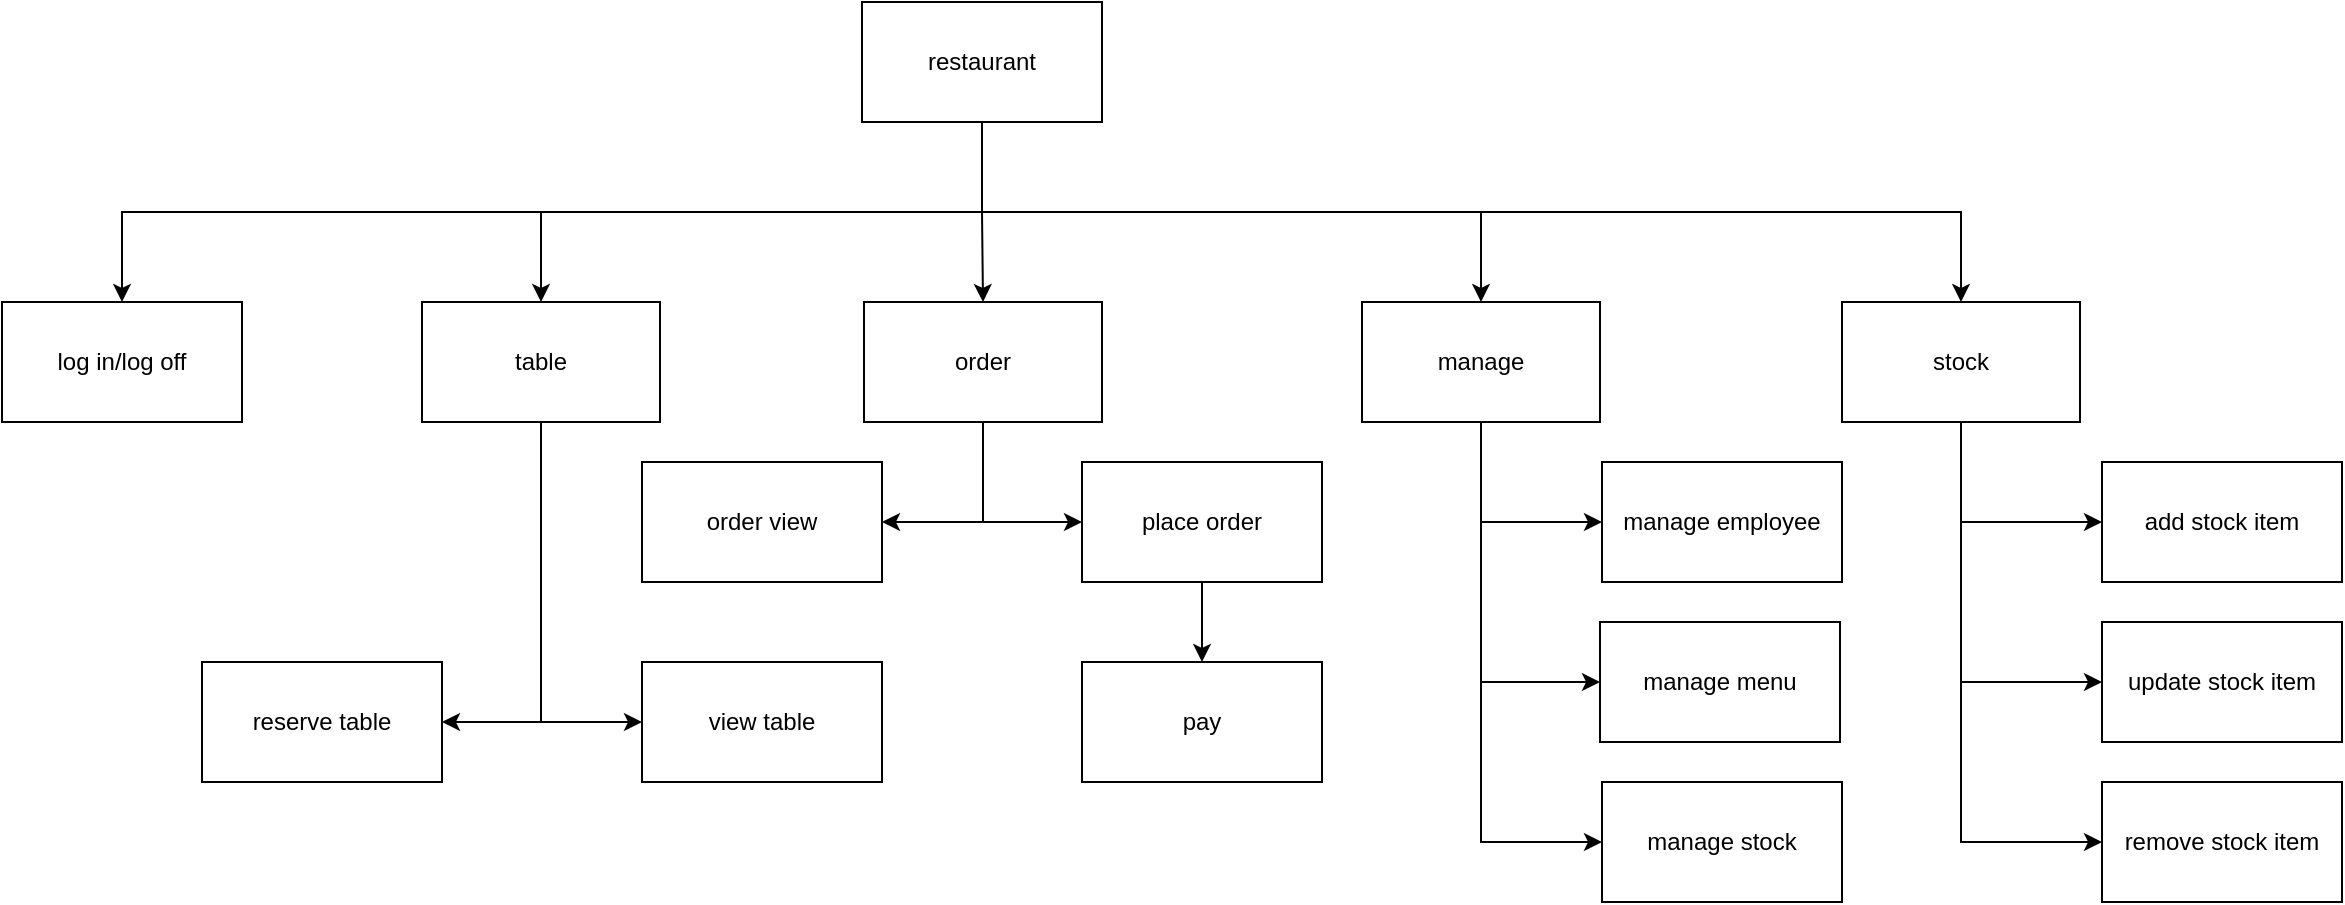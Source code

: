 <mxfile version="21.2.1" type="device">
  <diagram name="Page-1" id="ZDDE2326gmcbjw2YVOf3">
    <mxGraphModel dx="2313" dy="1261" grid="1" gridSize="10" guides="1" tooltips="1" connect="1" arrows="1" fold="1" page="1" pageScale="1" pageWidth="4681" pageHeight="3300" math="0" shadow="0">
      <root>
        <mxCell id="0" />
        <mxCell id="1" parent="0" />
        <mxCell id="qWewhZYoWnIx53V6GJs0-9" style="edgeStyle=orthogonalEdgeStyle;rounded=0;orthogonalLoop=1;jettySize=auto;html=1;exitX=0.5;exitY=1;exitDx=0;exitDy=0;" edge="1" parent="1" source="qWewhZYoWnIx53V6GJs0-1" target="qWewhZYoWnIx53V6GJs0-5">
          <mxGeometry relative="1" as="geometry" />
        </mxCell>
        <mxCell id="qWewhZYoWnIx53V6GJs0-10" style="edgeStyle=orthogonalEdgeStyle;rounded=0;orthogonalLoop=1;jettySize=auto;html=1;exitX=0.5;exitY=1;exitDx=0;exitDy=0;entryX=0.5;entryY=0;entryDx=0;entryDy=0;" edge="1" parent="1" source="qWewhZYoWnIx53V6GJs0-1" target="qWewhZYoWnIx53V6GJs0-3">
          <mxGeometry relative="1" as="geometry" />
        </mxCell>
        <mxCell id="qWewhZYoWnIx53V6GJs0-11" style="edgeStyle=orthogonalEdgeStyle;rounded=0;orthogonalLoop=1;jettySize=auto;html=1;exitX=0.5;exitY=1;exitDx=0;exitDy=0;entryX=0.5;entryY=0;entryDx=0;entryDy=0;" edge="1" parent="1" source="qWewhZYoWnIx53V6GJs0-1" target="qWewhZYoWnIx53V6GJs0-6">
          <mxGeometry relative="1" as="geometry" />
        </mxCell>
        <mxCell id="qWewhZYoWnIx53V6GJs0-12" style="edgeStyle=orthogonalEdgeStyle;rounded=0;orthogonalLoop=1;jettySize=auto;html=1;exitX=0.5;exitY=1;exitDx=0;exitDy=0;entryX=0.5;entryY=0;entryDx=0;entryDy=0;" edge="1" parent="1" source="qWewhZYoWnIx53V6GJs0-1" target="qWewhZYoWnIx53V6GJs0-7">
          <mxGeometry relative="1" as="geometry" />
        </mxCell>
        <mxCell id="qWewhZYoWnIx53V6GJs0-13" style="edgeStyle=orthogonalEdgeStyle;rounded=0;orthogonalLoop=1;jettySize=auto;html=1;exitX=0.5;exitY=1;exitDx=0;exitDy=0;" edge="1" parent="1" source="qWewhZYoWnIx53V6GJs0-1" target="qWewhZYoWnIx53V6GJs0-2">
          <mxGeometry relative="1" as="geometry" />
        </mxCell>
        <mxCell id="qWewhZYoWnIx53V6GJs0-1" value="restaurant" style="rounded=0;whiteSpace=wrap;html=1;" vertex="1" parent="1">
          <mxGeometry x="510" y="50" width="120" height="60" as="geometry" />
        </mxCell>
        <mxCell id="qWewhZYoWnIx53V6GJs0-2" value="log in/log off" style="rounded=0;whiteSpace=wrap;html=1;" vertex="1" parent="1">
          <mxGeometry x="80" y="200" width="120" height="60" as="geometry" />
        </mxCell>
        <mxCell id="qWewhZYoWnIx53V6GJs0-19" style="edgeStyle=orthogonalEdgeStyle;rounded=0;orthogonalLoop=1;jettySize=auto;html=1;exitX=0.5;exitY=1;exitDx=0;exitDy=0;entryX=1;entryY=0.5;entryDx=0;entryDy=0;" edge="1" parent="1" source="qWewhZYoWnIx53V6GJs0-3" target="qWewhZYoWnIx53V6GJs0-18">
          <mxGeometry relative="1" as="geometry" />
        </mxCell>
        <mxCell id="qWewhZYoWnIx53V6GJs0-20" style="edgeStyle=orthogonalEdgeStyle;rounded=0;orthogonalLoop=1;jettySize=auto;html=1;exitX=0.5;exitY=1;exitDx=0;exitDy=0;entryX=0;entryY=0.5;entryDx=0;entryDy=0;" edge="1" parent="1" source="qWewhZYoWnIx53V6GJs0-3" target="qWewhZYoWnIx53V6GJs0-17">
          <mxGeometry relative="1" as="geometry" />
        </mxCell>
        <mxCell id="qWewhZYoWnIx53V6GJs0-3" value="table" style="rounded=0;whiteSpace=wrap;html=1;" vertex="1" parent="1">
          <mxGeometry x="290" y="200" width="119" height="60" as="geometry" />
        </mxCell>
        <mxCell id="qWewhZYoWnIx53V6GJs0-4" value="order view" style="rounded=0;whiteSpace=wrap;html=1;" vertex="1" parent="1">
          <mxGeometry x="400" y="280" width="120" height="60" as="geometry" />
        </mxCell>
        <mxCell id="qWewhZYoWnIx53V6GJs0-15" style="edgeStyle=orthogonalEdgeStyle;rounded=0;orthogonalLoop=1;jettySize=auto;html=1;exitX=0.5;exitY=1;exitDx=0;exitDy=0;entryX=1;entryY=0.5;entryDx=0;entryDy=0;" edge="1" parent="1" source="qWewhZYoWnIx53V6GJs0-5" target="qWewhZYoWnIx53V6GJs0-4">
          <mxGeometry relative="1" as="geometry" />
        </mxCell>
        <mxCell id="qWewhZYoWnIx53V6GJs0-16" style="edgeStyle=orthogonalEdgeStyle;rounded=0;orthogonalLoop=1;jettySize=auto;html=1;exitX=0.5;exitY=1;exitDx=0;exitDy=0;entryX=0;entryY=0.5;entryDx=0;entryDy=0;" edge="1" parent="1" source="qWewhZYoWnIx53V6GJs0-5" target="qWewhZYoWnIx53V6GJs0-14">
          <mxGeometry relative="1" as="geometry" />
        </mxCell>
        <mxCell id="qWewhZYoWnIx53V6GJs0-5" value="order" style="rounded=0;whiteSpace=wrap;html=1;" vertex="1" parent="1">
          <mxGeometry x="511" y="200" width="119" height="60" as="geometry" />
        </mxCell>
        <mxCell id="qWewhZYoWnIx53V6GJs0-24" style="edgeStyle=orthogonalEdgeStyle;rounded=0;orthogonalLoop=1;jettySize=auto;html=1;exitX=0.5;exitY=1;exitDx=0;exitDy=0;entryX=0;entryY=0.5;entryDx=0;entryDy=0;" edge="1" parent="1" source="qWewhZYoWnIx53V6GJs0-6" target="qWewhZYoWnIx53V6GJs0-21">
          <mxGeometry relative="1" as="geometry" />
        </mxCell>
        <mxCell id="qWewhZYoWnIx53V6GJs0-25" style="edgeStyle=orthogonalEdgeStyle;rounded=0;orthogonalLoop=1;jettySize=auto;html=1;exitX=0.5;exitY=1;exitDx=0;exitDy=0;entryX=0;entryY=0.5;entryDx=0;entryDy=0;" edge="1" parent="1" source="qWewhZYoWnIx53V6GJs0-6" target="qWewhZYoWnIx53V6GJs0-23">
          <mxGeometry relative="1" as="geometry" />
        </mxCell>
        <mxCell id="qWewhZYoWnIx53V6GJs0-26" style="edgeStyle=orthogonalEdgeStyle;rounded=0;orthogonalLoop=1;jettySize=auto;html=1;exitX=0.5;exitY=1;exitDx=0;exitDy=0;entryX=0;entryY=0.5;entryDx=0;entryDy=0;" edge="1" parent="1" source="qWewhZYoWnIx53V6GJs0-6" target="qWewhZYoWnIx53V6GJs0-22">
          <mxGeometry relative="1" as="geometry" />
        </mxCell>
        <mxCell id="qWewhZYoWnIx53V6GJs0-6" value="manage" style="rounded=0;whiteSpace=wrap;html=1;" vertex="1" parent="1">
          <mxGeometry x="760" y="200" width="119" height="60" as="geometry" />
        </mxCell>
        <mxCell id="qWewhZYoWnIx53V6GJs0-30" style="edgeStyle=orthogonalEdgeStyle;rounded=0;orthogonalLoop=1;jettySize=auto;html=1;exitX=0.5;exitY=1;exitDx=0;exitDy=0;entryX=0;entryY=0.5;entryDx=0;entryDy=0;" edge="1" parent="1" source="qWewhZYoWnIx53V6GJs0-7" target="qWewhZYoWnIx53V6GJs0-27">
          <mxGeometry relative="1" as="geometry" />
        </mxCell>
        <mxCell id="qWewhZYoWnIx53V6GJs0-31" style="edgeStyle=orthogonalEdgeStyle;rounded=0;orthogonalLoop=1;jettySize=auto;html=1;exitX=0.5;exitY=1;exitDx=0;exitDy=0;entryX=0;entryY=0.5;entryDx=0;entryDy=0;" edge="1" parent="1" source="qWewhZYoWnIx53V6GJs0-7" target="qWewhZYoWnIx53V6GJs0-29">
          <mxGeometry relative="1" as="geometry" />
        </mxCell>
        <mxCell id="qWewhZYoWnIx53V6GJs0-32" style="edgeStyle=orthogonalEdgeStyle;rounded=0;orthogonalLoop=1;jettySize=auto;html=1;exitX=0.5;exitY=1;exitDx=0;exitDy=0;entryX=0;entryY=0.5;entryDx=0;entryDy=0;" edge="1" parent="1" source="qWewhZYoWnIx53V6GJs0-7" target="qWewhZYoWnIx53V6GJs0-28">
          <mxGeometry relative="1" as="geometry" />
        </mxCell>
        <mxCell id="qWewhZYoWnIx53V6GJs0-7" value="stock" style="rounded=0;whiteSpace=wrap;html=1;" vertex="1" parent="1">
          <mxGeometry x="1000" y="200" width="119" height="60" as="geometry" />
        </mxCell>
        <mxCell id="qWewhZYoWnIx53V6GJs0-35" style="edgeStyle=orthogonalEdgeStyle;rounded=0;orthogonalLoop=1;jettySize=auto;html=1;exitX=0.5;exitY=1;exitDx=0;exitDy=0;entryX=0.5;entryY=0;entryDx=0;entryDy=0;" edge="1" parent="1" source="qWewhZYoWnIx53V6GJs0-14" target="qWewhZYoWnIx53V6GJs0-33">
          <mxGeometry relative="1" as="geometry" />
        </mxCell>
        <mxCell id="qWewhZYoWnIx53V6GJs0-14" value="place order" style="rounded=0;whiteSpace=wrap;html=1;" vertex="1" parent="1">
          <mxGeometry x="620" y="280" width="120" height="60" as="geometry" />
        </mxCell>
        <mxCell id="qWewhZYoWnIx53V6GJs0-17" value="view table" style="rounded=0;whiteSpace=wrap;html=1;" vertex="1" parent="1">
          <mxGeometry x="400" y="380" width="120" height="60" as="geometry" />
        </mxCell>
        <mxCell id="qWewhZYoWnIx53V6GJs0-18" value="reserve table" style="rounded=0;whiteSpace=wrap;html=1;" vertex="1" parent="1">
          <mxGeometry x="180" y="380" width="120" height="60" as="geometry" />
        </mxCell>
        <mxCell id="qWewhZYoWnIx53V6GJs0-21" value="manage employee" style="rounded=0;whiteSpace=wrap;html=1;" vertex="1" parent="1">
          <mxGeometry x="880" y="280" width="120" height="60" as="geometry" />
        </mxCell>
        <mxCell id="qWewhZYoWnIx53V6GJs0-22" value="manage stock" style="rounded=0;whiteSpace=wrap;html=1;" vertex="1" parent="1">
          <mxGeometry x="880" y="440" width="120" height="60" as="geometry" />
        </mxCell>
        <mxCell id="qWewhZYoWnIx53V6GJs0-23" value="manage menu" style="rounded=0;whiteSpace=wrap;html=1;" vertex="1" parent="1">
          <mxGeometry x="879" y="360" width="120" height="60" as="geometry" />
        </mxCell>
        <mxCell id="qWewhZYoWnIx53V6GJs0-27" value="add stock item" style="rounded=0;whiteSpace=wrap;html=1;" vertex="1" parent="1">
          <mxGeometry x="1130" y="280" width="120" height="60" as="geometry" />
        </mxCell>
        <mxCell id="qWewhZYoWnIx53V6GJs0-28" value="remove stock item" style="rounded=0;whiteSpace=wrap;html=1;" vertex="1" parent="1">
          <mxGeometry x="1130" y="440" width="120" height="60" as="geometry" />
        </mxCell>
        <mxCell id="qWewhZYoWnIx53V6GJs0-29" value="update stock item" style="rounded=0;whiteSpace=wrap;html=1;" vertex="1" parent="1">
          <mxGeometry x="1130" y="360" width="120" height="60" as="geometry" />
        </mxCell>
        <mxCell id="qWewhZYoWnIx53V6GJs0-33" value="pay" style="rounded=0;whiteSpace=wrap;html=1;" vertex="1" parent="1">
          <mxGeometry x="620" y="380" width="120" height="60" as="geometry" />
        </mxCell>
      </root>
    </mxGraphModel>
  </diagram>
</mxfile>
